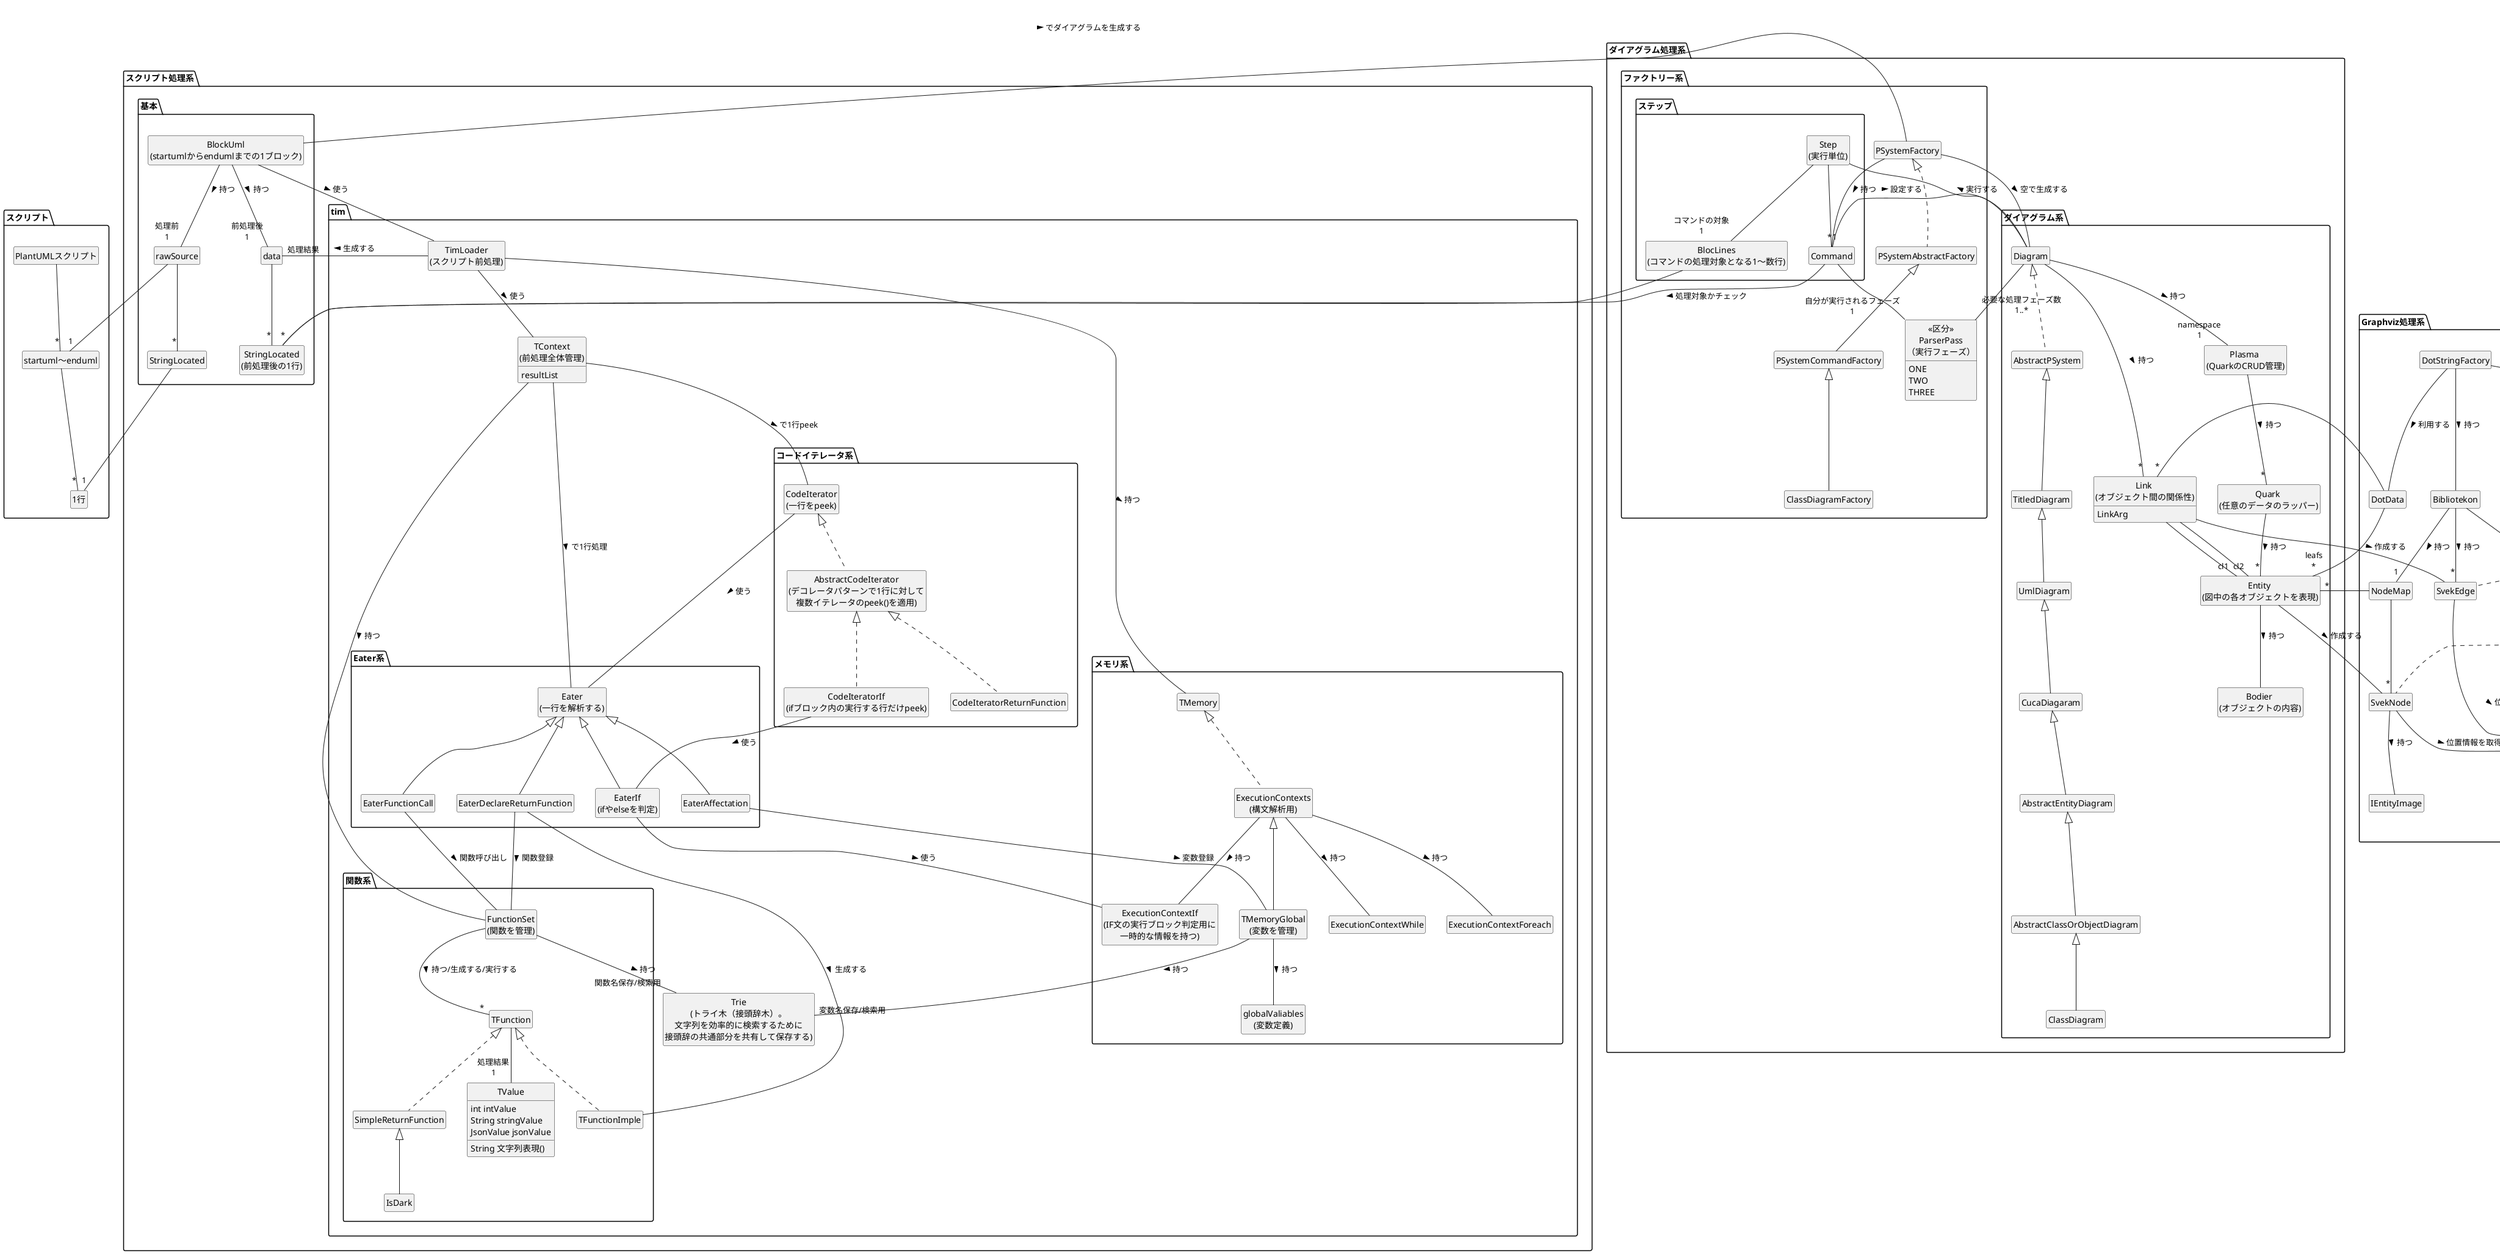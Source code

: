 @startuml
hide empty fields 
hide empty methods
hide class circle

package "スクリプト" {
  class "PlantUMLスクリプト" as PlnatUMLスクリプト
  class "startuml〜enduml" as startumlからenduml
  class "1行" as スクリプト1行
}

package "スクリプト処理系" {
  package 基本 {
    class "BlockUml\n(startumlからendumlまでの1ブロック)" as BlockUml
    class "rawSource" as rawSource
    class "StringLocated" as StringLocated
    class "data" as data
    class "StringLocated\n(前処理後の1行)" as 前処理後の1行
  }

  package tim {
    class "TimLoader\n(スクリプト前処理)" as TimLoader
    class "TContext\n(前処理全体管理)" as TContext {
      resultList
    }

    package "コードイテレータ系" {
      class "CodeIterator\n(一行をpeek)" as CodeIterator
      class "AbstractCodeIterator\n(デコレータパターンで1行に対して\n複数イテレータのpeek()を適用)" as AbstractCodeIterator
      class "CodeIteratorIf\n(ifブロック内の実行する行だけpeek)" as CodeIteratorIf
      class "CodeIteratorReturnFunction" as CodeIteratorReturnFunction
    }

    package "関数系" {
      class "FunctionSet\n(関数を管理)" as FunctionSet
      class "TFunction" as TFunction
      class "SimpleReturnFunction" as SimpleReturnFunction
      class "IsDark" as IsDark
      class "TFunctionImple" as TFunctionImple
      class "TValue" as TValue {
        int intValue
        String stringValue
        JsonValue jsonValue
        String 文字列表現()
      }
    }
    class "Trie\n(トライ木（接頭辞木）。\n文字列を効率的に検索するために\n接頭辞の共通部分を共有して保存する)" as Trie

    package "メモリ系" {
      class "TMemory" as TMemory
      class "ExecutionContexts\n(構文解析用)" as ExecutionContexts 
      class "ExecutionContextIf\n(IF文の実行ブロック判定用に\n一時的な情報を持つ)" as ExecutionContextIf
      class "ExecutionContextWhile" as ExecutionContextWhile
      class "ExecutionContextForeach" as ExecutionContextForeach
      class "TMemoryGlobal\n(変数を管理)" as TMemoryGlobal
      class "globalValiables\n(変数定義)" as globalValiables
    }

    package Eater系 {
      class "Eater\n(一行を解析する)" as Eater
      class "EaterIf\n(ifやelseを判定)" as EaterIf
      class "EaterAffectation" as EaterAffectation
      class "EaterFunctionCall" as EaterFunctionCall
      class "EaterDeclareReturnFunction" as EaterDeclareReturnFunction
    }
  }
}

package "ダイアグラム処理系" {
  package ファクトリー系 {
    package ステップ {
      class "BlocLines\n(コマンドの処理対象となる1〜数行)" as BlocLines
      class "Command" as Command
      class "Step\n(実行単位)" as Step
    }
    class "PSystemFactory" as PSystemFactory
    class "PSystemAbstractFactory" as PSystemAbstractFactory
    class "PSystemCommandFactory" as PSystemCommandFactory
    class "ClassDiagramFactory" as ClassDiagramFactory
    class "<<区分>>\nParserPass\n（実行フェーズ）" as ParserPass {
      ONE
      TWO
      THREE
    }
  }
  package ダイアグラム系 {
    class "Diagram" as Diagram
    class "AbstractPSystem" as AbstractPSystem
    class "TitledDiagram" as TitledDiagram
    class "UmlDiagram" as UmlDiagram
    class "CucaDiagaram" as CucaDiagaram
    class "AbstractEntityDiagram" as AbstractEntityDiagram
    class "AbstractClassOrObjectDiagram" as AbstractClassOrObjectDiagram
    class "ClassDiagram" as ClassDiagram
    class "Plasma \n(QuarkのCRUD管理)" as Plasma
    class "Quark \n(任意のデータのラッパー)" as Quark
    class "Entity \n(図中の各オブジェクトを表現)" as Entity
    class "Bodier \n(オブジェクトの内容)" as Bodier
    class "Link \n(オブジェクト間の関係性)" as Link {
      LinkArg
    }
  }
}

package Graphviz処理系 {
  class "DotStringFactory" as DotStringFactory
  class "DotData" as DotData
  class "Bibliotekon" as Bibliotekon
  class "Cluster" as Cluster
  class "NodeMap" as NodeMap
  class "SvekNode" as SvekNode
  class "SvekEdge" as SvekEdge
  class "IEntityImage" as IEntityImage
  package dot系 {
    class "DotString" as DotString
    class "dot.exe \n(レイアウトの算出に利用)" as dot_exe
    class "SVGテキスト \n(レイアウト情報)" as SVGテキスト
  }
}

package "描画処理系" {
  class "UDrawable \n(描画可能オブジェクト)" as UDrawable {
    drawU(UGraphic)
  }
  class "TextBlock" as TextBlock
  class "AbstractTextBlock" as AbstractTextBlock
  class "SvekResult" as SvekResult

  class "UGraphic" as UGraphic
  class "UShape \n(Graphics2Dにおける\nShape型に相当)" as UShape
  class "UDriver" as UDriver
  class "UParam" as UParam
  class "UChage \n(Graphics2Dにおける\nsetFontやsetColorに相当)" as Uchage
  class "画像ファイル" as 画像ファイル

  package "Java標準ライブラリ" {
    class "Graphics2D" as Graphics2D
    class "BufferedImage" as BufferedImage
  }
}

PlnatUMLスクリプト -- "*" startumlからenduml
startumlからenduml -- "*" スクリプト1行

rawSource -- "1" startumlからenduml
rawSource -- "*" StringLocated

StringLocated -- "1" スクリプト1行

BlockUml -- "処理前\n1" rawSource : 持つ >
BlockUml -- "前処理後\n1" data : 持つ >
BlockUml -- TimLoader : 使う >
BlockUml -- PSystemFactory : でダイアグラムを生成する >

data -- "*" 前処理後の1行

TimLoader -- TContext : 使う >
TimLoader -- "処理結果" data : 生成する >
TimLoader -- TMemory : 持つ >

TContext -- FunctionSet : 持つ >
TContext -- Eater : で1行処理 >
TContext -- CodeIterator : で1行peek >

CodeIterator -- Eater : 使う >

AbstractCodeIterator .u.|> CodeIterator

CodeIteratorIf .u.|> AbstractCodeIterator
CodeIteratorIf -- EaterIf : 使う >

CodeIteratorReturnFunction .u.|> AbstractCodeIterator

FunctionSet -- "*" TFunction : 持つ/生成する/実行する >
FunctionSet -- "関数名保存/検索用" Trie : 持つ >

TFunction -- "処理結果\n1" TValue

SimpleReturnFunction .u.|> TFunction

IsDark -u-|> SimpleReturnFunction

TFunctionImple .u.|> TFunction

ExecutionContexts .u.|> TMemory
ExecutionContexts -- ExecutionContextIf : 持つ >
ExecutionContexts -- ExecutionContextWhile : 持つ >
ExecutionContexts -- ExecutionContextForeach : 持つ >

TMemoryGlobal -u-|> ExecutionContexts
TMemoryGlobal -- globalValiables : 持つ >
TMemoryGlobal -- "変数名保存/検索用" Trie : 持つ >

EaterIf -u-|> Eater
EaterIf -- ExecutionContextIf : 使う >

EaterDeclareReturnFunction -u-|> Eater
EaterDeclareReturnFunction -- TFunctionImple : 生成する >
EaterDeclareReturnFunction -- FunctionSet : 関数登録 >

EaterAffectation -u-|> Eater
EaterAffectation -- TMemoryGlobal : 変数登録 >

EaterFunctionCall -u-|> Eater
EaterFunctionCall -- FunctionSet : 関数呼び出し >

BlocLines -- "*" 前処理後の1行

Step -- "1" Command
Step -- "コマンドの対象\n1" BlocLines

PSystemFactory -- "*" Command : 持つ >
PSystemFactory -- Diagram : 空で生成する >

ClassDiagramFactory -u-|> PSystemCommandFactory
PSystemCommandFactory -u-|> PSystemAbstractFactory
PSystemAbstractFactory .u.|> PSystemFactory

Command -- 前処理後の1行 : 処理対象かチェック >
Command -- "自分が実行されるフェーズ\n1" ParserPass
Command -- Diagram : 設定する >

Diagram -- "必要な処理フェーズ数\n1..*" ParserPass
Diagram -- "namespace\n1" Plasma : 持つ >
Diagram -- "*" Link : 持つ >
Diagram -- Step : 実行する >

ClassDiagram -u-|> AbstractClassOrObjectDiagram
AbstractClassOrObjectDiagram -u-|> AbstractEntityDiagram
AbstractEntityDiagram -u-|> CucaDiagaram
CucaDiagaram -u-|> UmlDiagram
UmlDiagram -u-|> TitledDiagram
TitledDiagram -u-|> AbstractPSystem
AbstractPSystem .u.|> Diagram

Plasma -- "*" Quark : 持つ >
Quark -- "*" Entity : 持つ >

Link -- "cl1" Entity
Link -- "cl2" Entity
Link -- SvekEdge : 作成する >

Entity -- SvekNode : 作成する >
Entity -- Bodier : 持つ >

DotData -- "leafs\n*" Entity
DotData -- "*" Link

NodeMap -- "*" Entity
NodeMap -- "*" SvekNode

DotStringFactory -- DotString : 生成する >
DotStringFactory -- Bibliotekon : 持つ >
DotStringFactory -- DotData : 利用する >

Bibliotekon -- "*" Cluster : 持つ >
Bibliotekon -- "1" NodeMap : 持つ >
Bibliotekon -- "*" SvekEdge : 持つ >

SvekNode -- IEntityImage : 持つ >
SvekNode -- SVGテキスト : 位置情報を取得する >
SvekNode .u.|> UDrawable

SvekEdge -- SVGテキスト : 位置情報を取得する >
SvekEdge .u.|> UDrawable

Cluster -- SVGテキスト : 位置情報を取得する >
Cluster .u.|> UDrawable

dot_exe -- "Input\n1" DotString
dot_exe -- "Output\n1" SVGテキスト

UDrawable -- UGraphic : を使って自身を描画する >
UDrawable -- UShape : を使って自身を表現する > 
UDrawable -- Uchage : を使ってスタイルを表現する >

UGraphic -- UDriver : 使う >

UParam -- "*" Uchage : まとめる >

UDriver -- UShape : 描画する >
UDriver -- UParam : 描画する >
UDriver -- Graphics2D : 利用する >

Graphics2D -- BufferedImage : 書き込む >

BufferedImage -- "1" 画像ファイル : 生成する >

SvekResult -u-|> AbstractTextBlock
AbstractTextBlock -u-|> TextBlock
TextBlock .u.|> UDrawable
@enduml